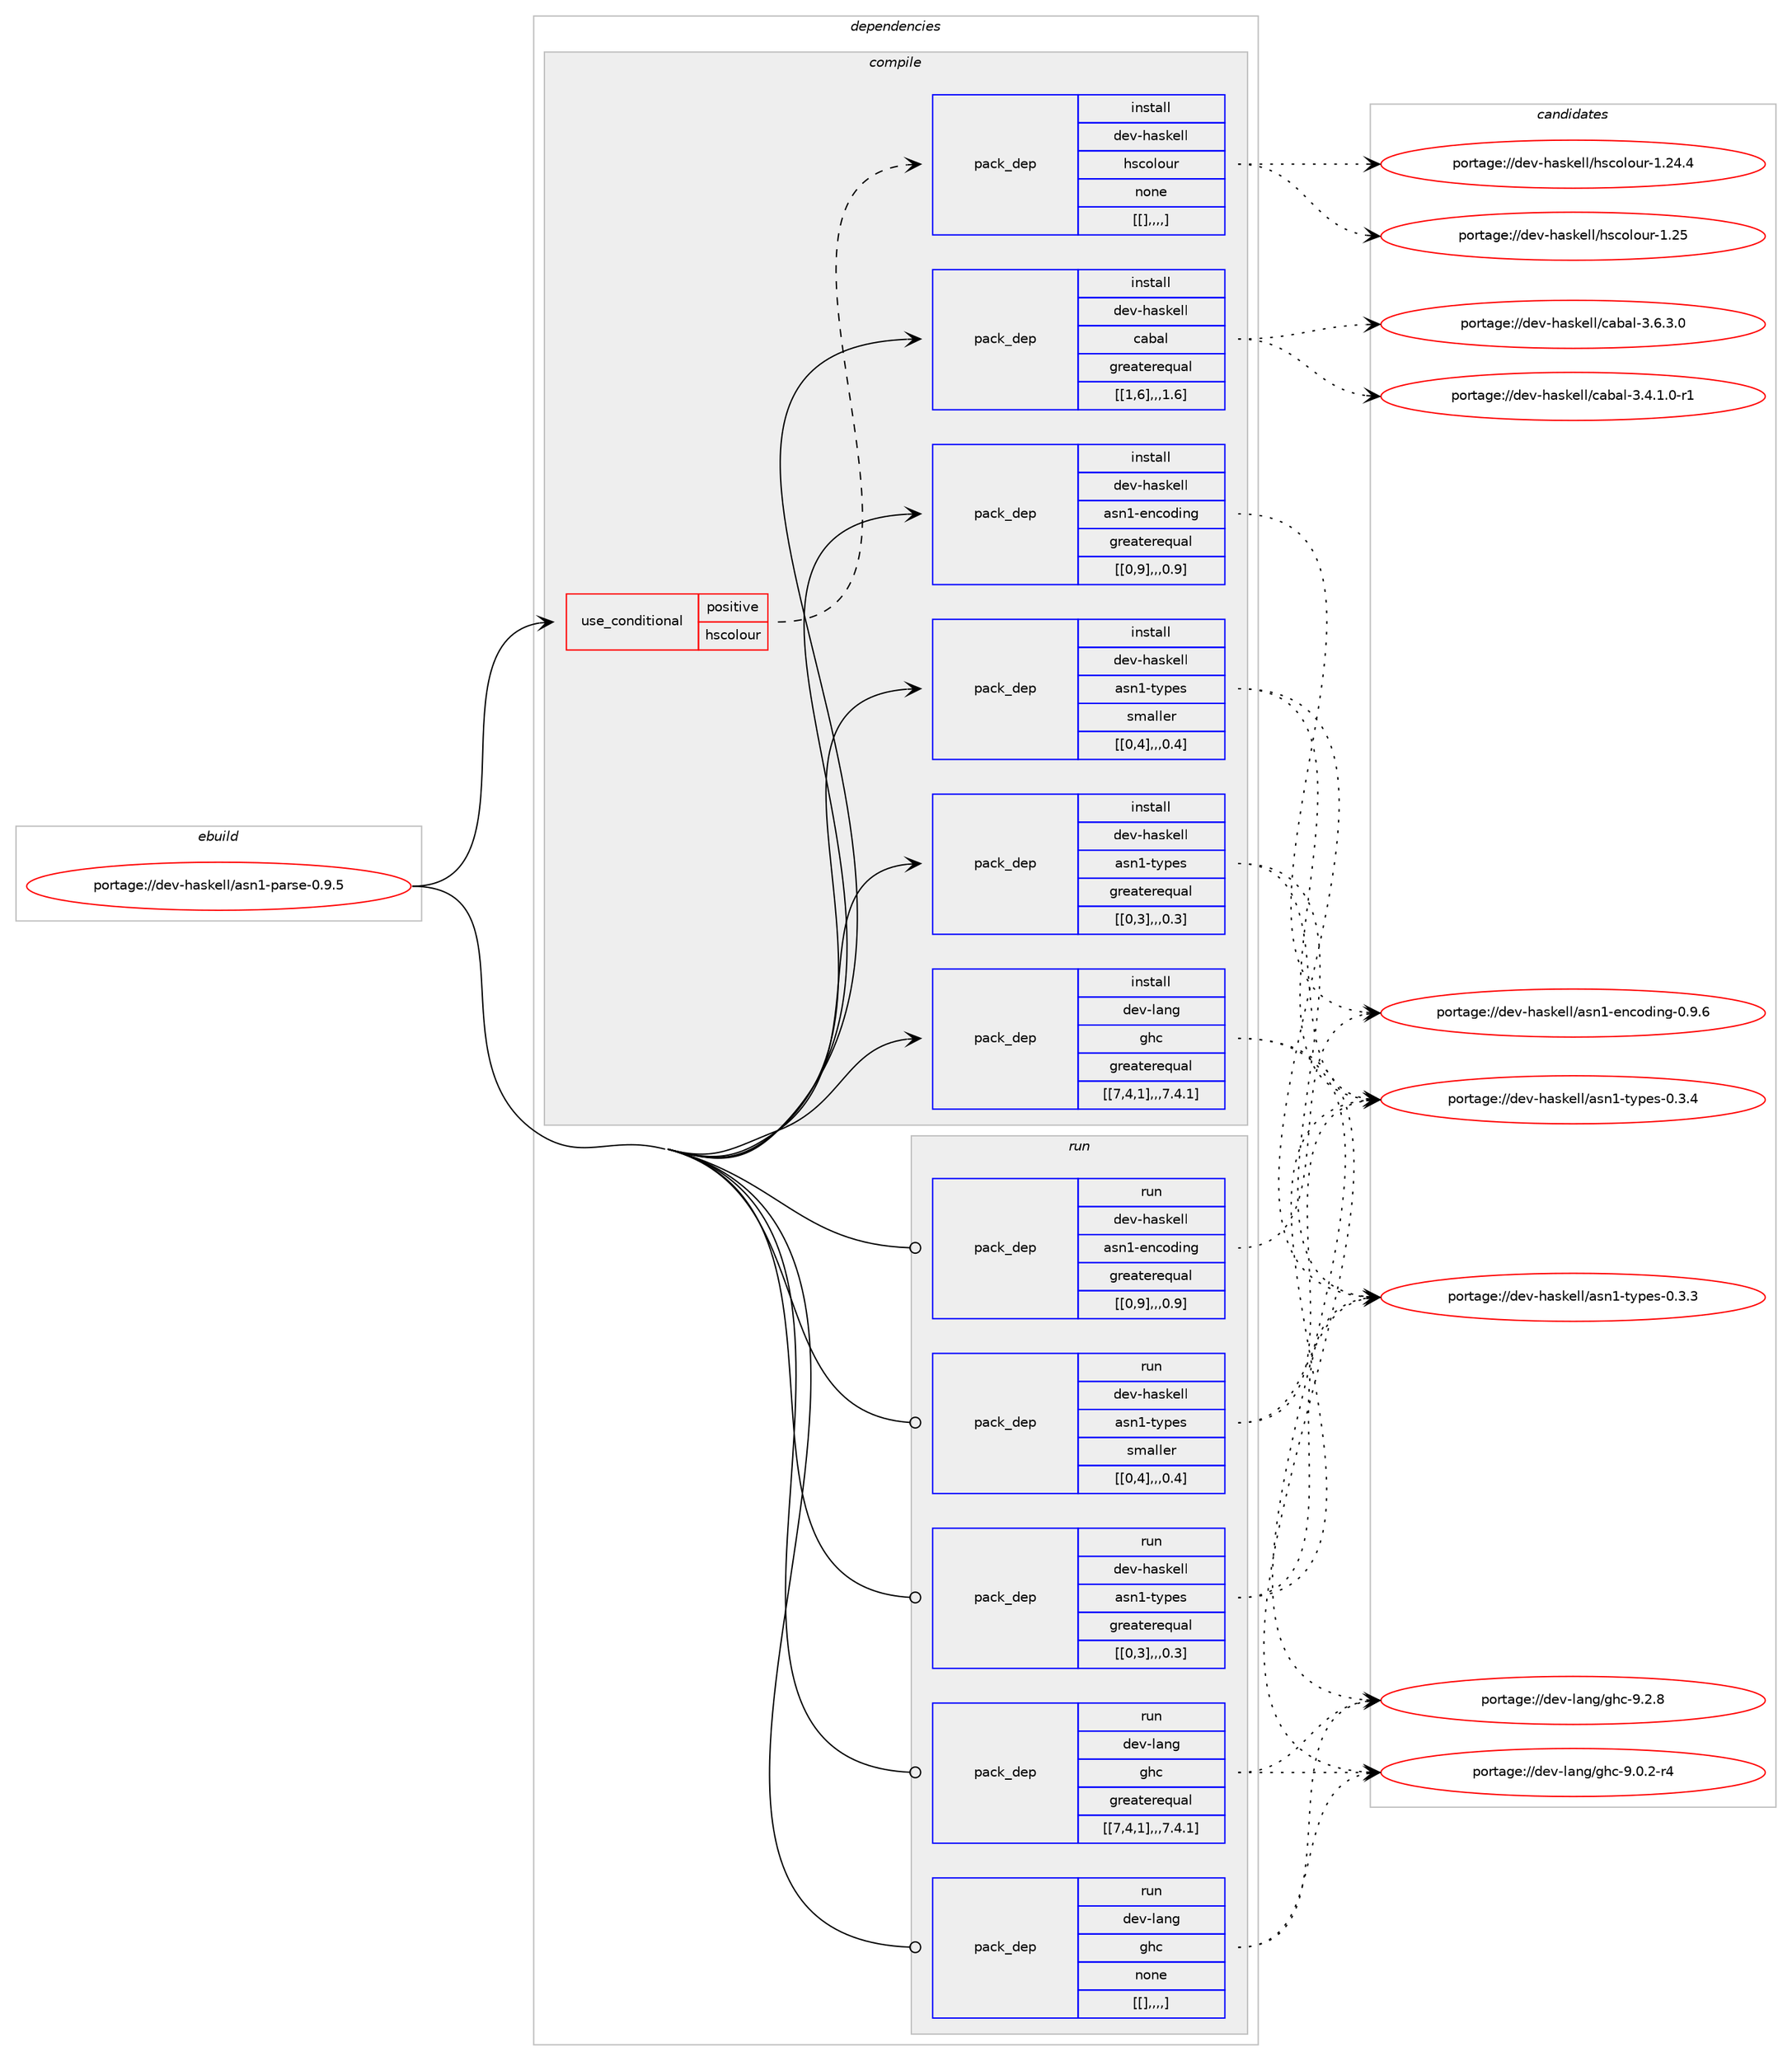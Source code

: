 digraph prolog {

# *************
# Graph options
# *************

newrank=true;
concentrate=true;
compound=true;
graph [rankdir=LR,fontname=Helvetica,fontsize=10,ranksep=1.5];#, ranksep=2.5, nodesep=0.2];
edge  [arrowhead=vee];
node  [fontname=Helvetica,fontsize=10];

# **********
# The ebuild
# **********

subgraph cluster_leftcol {
color=gray;
label=<<i>ebuild</i>>;
id [label="portage://dev-haskell/asn1-parse-0.9.5", color=red, width=4, href="../dev-haskell/asn1-parse-0.9.5.svg"];
}

# ****************
# The dependencies
# ****************

subgraph cluster_midcol {
color=gray;
label=<<i>dependencies</i>>;
subgraph cluster_compile {
fillcolor="#eeeeee";
style=filled;
label=<<i>compile</i>>;
subgraph cond20497 {
dependency77257 [label=<<TABLE BORDER="0" CELLBORDER="1" CELLSPACING="0" CELLPADDING="4"><TR><TD ROWSPAN="3" CELLPADDING="10">use_conditional</TD></TR><TR><TD>positive</TD></TR><TR><TD>hscolour</TD></TR></TABLE>>, shape=none, color=red];
subgraph pack55804 {
dependency77258 [label=<<TABLE BORDER="0" CELLBORDER="1" CELLSPACING="0" CELLPADDING="4" WIDTH="220"><TR><TD ROWSPAN="6" CELLPADDING="30">pack_dep</TD></TR><TR><TD WIDTH="110">install</TD></TR><TR><TD>dev-haskell</TD></TR><TR><TD>hscolour</TD></TR><TR><TD>none</TD></TR><TR><TD>[[],,,,]</TD></TR></TABLE>>, shape=none, color=blue];
}
dependency77257:e -> dependency77258:w [weight=20,style="dashed",arrowhead="vee"];
}
id:e -> dependency77257:w [weight=20,style="solid",arrowhead="vee"];
subgraph pack55805 {
dependency77259 [label=<<TABLE BORDER="0" CELLBORDER="1" CELLSPACING="0" CELLPADDING="4" WIDTH="220"><TR><TD ROWSPAN="6" CELLPADDING="30">pack_dep</TD></TR><TR><TD WIDTH="110">install</TD></TR><TR><TD>dev-haskell</TD></TR><TR><TD>asn1-encoding</TD></TR><TR><TD>greaterequal</TD></TR><TR><TD>[[0,9],,,0.9]</TD></TR></TABLE>>, shape=none, color=blue];
}
id:e -> dependency77259:w [weight=20,style="solid",arrowhead="vee"];
subgraph pack55806 {
dependency77260 [label=<<TABLE BORDER="0" CELLBORDER="1" CELLSPACING="0" CELLPADDING="4" WIDTH="220"><TR><TD ROWSPAN="6" CELLPADDING="30">pack_dep</TD></TR><TR><TD WIDTH="110">install</TD></TR><TR><TD>dev-haskell</TD></TR><TR><TD>asn1-types</TD></TR><TR><TD>greaterequal</TD></TR><TR><TD>[[0,3],,,0.3]</TD></TR></TABLE>>, shape=none, color=blue];
}
id:e -> dependency77260:w [weight=20,style="solid",arrowhead="vee"];
subgraph pack55807 {
dependency77261 [label=<<TABLE BORDER="0" CELLBORDER="1" CELLSPACING="0" CELLPADDING="4" WIDTH="220"><TR><TD ROWSPAN="6" CELLPADDING="30">pack_dep</TD></TR><TR><TD WIDTH="110">install</TD></TR><TR><TD>dev-haskell</TD></TR><TR><TD>asn1-types</TD></TR><TR><TD>smaller</TD></TR><TR><TD>[[0,4],,,0.4]</TD></TR></TABLE>>, shape=none, color=blue];
}
id:e -> dependency77261:w [weight=20,style="solid",arrowhead="vee"];
subgraph pack55808 {
dependency77262 [label=<<TABLE BORDER="0" CELLBORDER="1" CELLSPACING="0" CELLPADDING="4" WIDTH="220"><TR><TD ROWSPAN="6" CELLPADDING="30">pack_dep</TD></TR><TR><TD WIDTH="110">install</TD></TR><TR><TD>dev-haskell</TD></TR><TR><TD>cabal</TD></TR><TR><TD>greaterequal</TD></TR><TR><TD>[[1,6],,,1.6]</TD></TR></TABLE>>, shape=none, color=blue];
}
id:e -> dependency77262:w [weight=20,style="solid",arrowhead="vee"];
subgraph pack55809 {
dependency77263 [label=<<TABLE BORDER="0" CELLBORDER="1" CELLSPACING="0" CELLPADDING="4" WIDTH="220"><TR><TD ROWSPAN="6" CELLPADDING="30">pack_dep</TD></TR><TR><TD WIDTH="110">install</TD></TR><TR><TD>dev-lang</TD></TR><TR><TD>ghc</TD></TR><TR><TD>greaterequal</TD></TR><TR><TD>[[7,4,1],,,7.4.1]</TD></TR></TABLE>>, shape=none, color=blue];
}
id:e -> dependency77263:w [weight=20,style="solid",arrowhead="vee"];
}
subgraph cluster_compileandrun {
fillcolor="#eeeeee";
style=filled;
label=<<i>compile and run</i>>;
}
subgraph cluster_run {
fillcolor="#eeeeee";
style=filled;
label=<<i>run</i>>;
subgraph pack55810 {
dependency77264 [label=<<TABLE BORDER="0" CELLBORDER="1" CELLSPACING="0" CELLPADDING="4" WIDTH="220"><TR><TD ROWSPAN="6" CELLPADDING="30">pack_dep</TD></TR><TR><TD WIDTH="110">run</TD></TR><TR><TD>dev-haskell</TD></TR><TR><TD>asn1-encoding</TD></TR><TR><TD>greaterequal</TD></TR><TR><TD>[[0,9],,,0.9]</TD></TR></TABLE>>, shape=none, color=blue];
}
id:e -> dependency77264:w [weight=20,style="solid",arrowhead="odot"];
subgraph pack55811 {
dependency77265 [label=<<TABLE BORDER="0" CELLBORDER="1" CELLSPACING="0" CELLPADDING="4" WIDTH="220"><TR><TD ROWSPAN="6" CELLPADDING="30">pack_dep</TD></TR><TR><TD WIDTH="110">run</TD></TR><TR><TD>dev-haskell</TD></TR><TR><TD>asn1-types</TD></TR><TR><TD>greaterequal</TD></TR><TR><TD>[[0,3],,,0.3]</TD></TR></TABLE>>, shape=none, color=blue];
}
id:e -> dependency77265:w [weight=20,style="solid",arrowhead="odot"];
subgraph pack55812 {
dependency77266 [label=<<TABLE BORDER="0" CELLBORDER="1" CELLSPACING="0" CELLPADDING="4" WIDTH="220"><TR><TD ROWSPAN="6" CELLPADDING="30">pack_dep</TD></TR><TR><TD WIDTH="110">run</TD></TR><TR><TD>dev-haskell</TD></TR><TR><TD>asn1-types</TD></TR><TR><TD>smaller</TD></TR><TR><TD>[[0,4],,,0.4]</TD></TR></TABLE>>, shape=none, color=blue];
}
id:e -> dependency77266:w [weight=20,style="solid",arrowhead="odot"];
subgraph pack55813 {
dependency77267 [label=<<TABLE BORDER="0" CELLBORDER="1" CELLSPACING="0" CELLPADDING="4" WIDTH="220"><TR><TD ROWSPAN="6" CELLPADDING="30">pack_dep</TD></TR><TR><TD WIDTH="110">run</TD></TR><TR><TD>dev-lang</TD></TR><TR><TD>ghc</TD></TR><TR><TD>greaterequal</TD></TR><TR><TD>[[7,4,1],,,7.4.1]</TD></TR></TABLE>>, shape=none, color=blue];
}
id:e -> dependency77267:w [weight=20,style="solid",arrowhead="odot"];
subgraph pack55814 {
dependency77268 [label=<<TABLE BORDER="0" CELLBORDER="1" CELLSPACING="0" CELLPADDING="4" WIDTH="220"><TR><TD ROWSPAN="6" CELLPADDING="30">pack_dep</TD></TR><TR><TD WIDTH="110">run</TD></TR><TR><TD>dev-lang</TD></TR><TR><TD>ghc</TD></TR><TR><TD>none</TD></TR><TR><TD>[[],,,,]</TD></TR></TABLE>>, shape=none, color=blue];
}
id:e -> dependency77268:w [weight=20,style="solid",arrowhead="odot"];
}
}

# **************
# The candidates
# **************

subgraph cluster_choices {
rank=same;
color=gray;
label=<<i>candidates</i>>;

subgraph choice55804 {
color=black;
nodesep=1;
choice100101118451049711510710110810847104115991111081111171144549465053 [label="portage://dev-haskell/hscolour-1.25", color=red, width=4,href="../dev-haskell/hscolour-1.25.svg"];
choice1001011184510497115107101108108471041159911110811111711445494650524652 [label="portage://dev-haskell/hscolour-1.24.4", color=red, width=4,href="../dev-haskell/hscolour-1.24.4.svg"];
dependency77258:e -> choice100101118451049711510710110810847104115991111081111171144549465053:w [style=dotted,weight="100"];
dependency77258:e -> choice1001011184510497115107101108108471041159911110811111711445494650524652:w [style=dotted,weight="100"];
}
subgraph choice55805 {
color=black;
nodesep=1;
choice10010111845104971151071011081084797115110494510111099111100105110103454846574654 [label="portage://dev-haskell/asn1-encoding-0.9.6", color=red, width=4,href="../dev-haskell/asn1-encoding-0.9.6.svg"];
dependency77259:e -> choice10010111845104971151071011081084797115110494510111099111100105110103454846574654:w [style=dotted,weight="100"];
}
subgraph choice55806 {
color=black;
nodesep=1;
choice100101118451049711510710110810847971151104945116121112101115454846514652 [label="portage://dev-haskell/asn1-types-0.3.4", color=red, width=4,href="../dev-haskell/asn1-types-0.3.4.svg"];
choice100101118451049711510710110810847971151104945116121112101115454846514651 [label="portage://dev-haskell/asn1-types-0.3.3", color=red, width=4,href="../dev-haskell/asn1-types-0.3.3.svg"];
dependency77260:e -> choice100101118451049711510710110810847971151104945116121112101115454846514652:w [style=dotted,weight="100"];
dependency77260:e -> choice100101118451049711510710110810847971151104945116121112101115454846514651:w [style=dotted,weight="100"];
}
subgraph choice55807 {
color=black;
nodesep=1;
choice100101118451049711510710110810847971151104945116121112101115454846514652 [label="portage://dev-haskell/asn1-types-0.3.4", color=red, width=4,href="../dev-haskell/asn1-types-0.3.4.svg"];
choice100101118451049711510710110810847971151104945116121112101115454846514651 [label="portage://dev-haskell/asn1-types-0.3.3", color=red, width=4,href="../dev-haskell/asn1-types-0.3.3.svg"];
dependency77261:e -> choice100101118451049711510710110810847971151104945116121112101115454846514652:w [style=dotted,weight="100"];
dependency77261:e -> choice100101118451049711510710110810847971151104945116121112101115454846514651:w [style=dotted,weight="100"];
}
subgraph choice55808 {
color=black;
nodesep=1;
choice100101118451049711510710110810847999798971084551465446514648 [label="portage://dev-haskell/cabal-3.6.3.0", color=red, width=4,href="../dev-haskell/cabal-3.6.3.0.svg"];
choice1001011184510497115107101108108479997989710845514652464946484511449 [label="portage://dev-haskell/cabal-3.4.1.0-r1", color=red, width=4,href="../dev-haskell/cabal-3.4.1.0-r1.svg"];
dependency77262:e -> choice100101118451049711510710110810847999798971084551465446514648:w [style=dotted,weight="100"];
dependency77262:e -> choice1001011184510497115107101108108479997989710845514652464946484511449:w [style=dotted,weight="100"];
}
subgraph choice55809 {
color=black;
nodesep=1;
choice10010111845108971101034710310499455746504656 [label="portage://dev-lang/ghc-9.2.8", color=red, width=4,href="../dev-lang/ghc-9.2.8.svg"];
choice100101118451089711010347103104994557464846504511452 [label="portage://dev-lang/ghc-9.0.2-r4", color=red, width=4,href="../dev-lang/ghc-9.0.2-r4.svg"];
dependency77263:e -> choice10010111845108971101034710310499455746504656:w [style=dotted,weight="100"];
dependency77263:e -> choice100101118451089711010347103104994557464846504511452:w [style=dotted,weight="100"];
}
subgraph choice55810 {
color=black;
nodesep=1;
choice10010111845104971151071011081084797115110494510111099111100105110103454846574654 [label="portage://dev-haskell/asn1-encoding-0.9.6", color=red, width=4,href="../dev-haskell/asn1-encoding-0.9.6.svg"];
dependency77264:e -> choice10010111845104971151071011081084797115110494510111099111100105110103454846574654:w [style=dotted,weight="100"];
}
subgraph choice55811 {
color=black;
nodesep=1;
choice100101118451049711510710110810847971151104945116121112101115454846514652 [label="portage://dev-haskell/asn1-types-0.3.4", color=red, width=4,href="../dev-haskell/asn1-types-0.3.4.svg"];
choice100101118451049711510710110810847971151104945116121112101115454846514651 [label="portage://dev-haskell/asn1-types-0.3.3", color=red, width=4,href="../dev-haskell/asn1-types-0.3.3.svg"];
dependency77265:e -> choice100101118451049711510710110810847971151104945116121112101115454846514652:w [style=dotted,weight="100"];
dependency77265:e -> choice100101118451049711510710110810847971151104945116121112101115454846514651:w [style=dotted,weight="100"];
}
subgraph choice55812 {
color=black;
nodesep=1;
choice100101118451049711510710110810847971151104945116121112101115454846514652 [label="portage://dev-haskell/asn1-types-0.3.4", color=red, width=4,href="../dev-haskell/asn1-types-0.3.4.svg"];
choice100101118451049711510710110810847971151104945116121112101115454846514651 [label="portage://dev-haskell/asn1-types-0.3.3", color=red, width=4,href="../dev-haskell/asn1-types-0.3.3.svg"];
dependency77266:e -> choice100101118451049711510710110810847971151104945116121112101115454846514652:w [style=dotted,weight="100"];
dependency77266:e -> choice100101118451049711510710110810847971151104945116121112101115454846514651:w [style=dotted,weight="100"];
}
subgraph choice55813 {
color=black;
nodesep=1;
choice10010111845108971101034710310499455746504656 [label="portage://dev-lang/ghc-9.2.8", color=red, width=4,href="../dev-lang/ghc-9.2.8.svg"];
choice100101118451089711010347103104994557464846504511452 [label="portage://dev-lang/ghc-9.0.2-r4", color=red, width=4,href="../dev-lang/ghc-9.0.2-r4.svg"];
dependency77267:e -> choice10010111845108971101034710310499455746504656:w [style=dotted,weight="100"];
dependency77267:e -> choice100101118451089711010347103104994557464846504511452:w [style=dotted,weight="100"];
}
subgraph choice55814 {
color=black;
nodesep=1;
choice10010111845108971101034710310499455746504656 [label="portage://dev-lang/ghc-9.2.8", color=red, width=4,href="../dev-lang/ghc-9.2.8.svg"];
choice100101118451089711010347103104994557464846504511452 [label="portage://dev-lang/ghc-9.0.2-r4", color=red, width=4,href="../dev-lang/ghc-9.0.2-r4.svg"];
dependency77268:e -> choice10010111845108971101034710310499455746504656:w [style=dotted,weight="100"];
dependency77268:e -> choice100101118451089711010347103104994557464846504511452:w [style=dotted,weight="100"];
}
}

}
